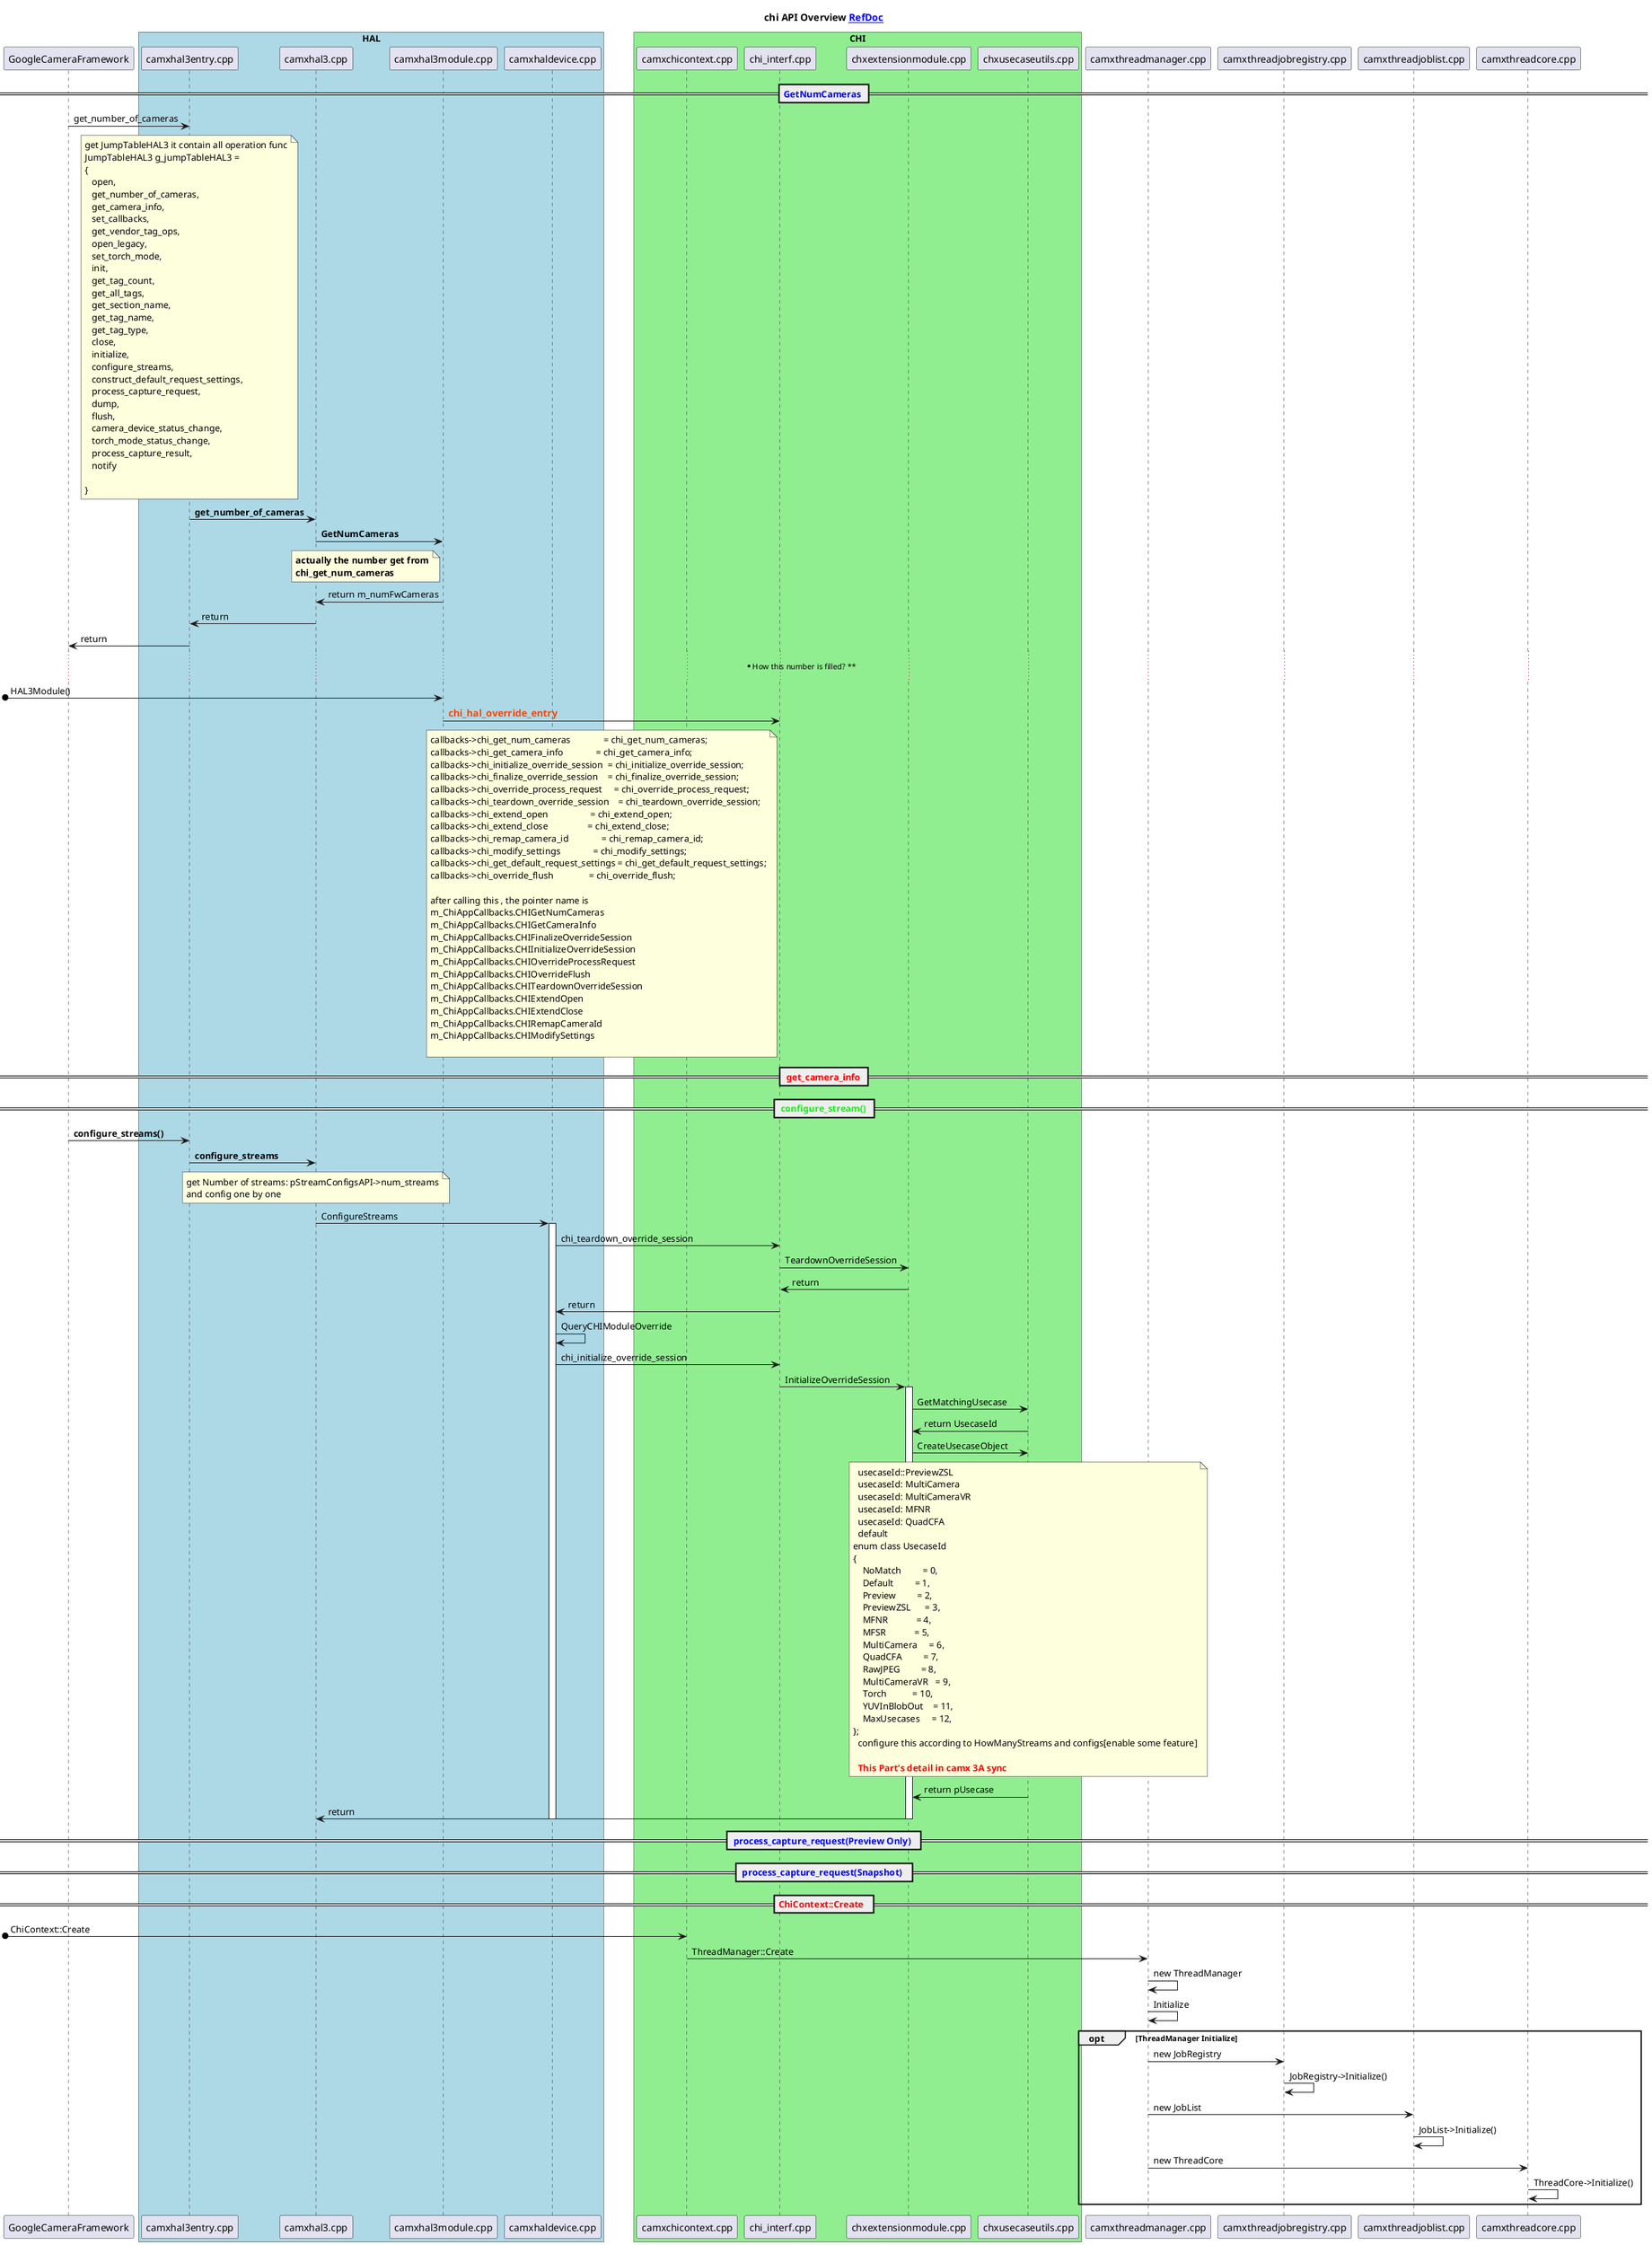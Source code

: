 @startuml


participant GoogleCameraFramework as cam_framework
box "HAL" #LightBlue
participant camxhal3entry.cpp as camx_hal3entry
participant camxhal3.cpp as camx_hal3
participant camxhal3module.cpp as camx_hal3module
participant camxhaldevice.cpp as camx_haldevice
end box

box "CHI" #LightGreen
participant camxchicontext.cpp as camxchi
participant chi_interf.cpp as chi_interf
participant chxextensionmodule.cpp as chxextensionmodule
participant chxusecaseutils.cpp as chxusecaseutils

end box

participant camxthreadmanager.cpp as camxthreadM
participant camxthreadjobregistry.cpp as camxthreadjobreg
participant camxthreadjoblist.cpp as camxthreadjoblist
participant camxthreadcore.cpp as camxthreadcore

title  chi API Overview [[https://confluence.qualcomm.com/confluence/display/CamNext/Documents RefDoc]]

== <color #0000ff>GetNumCameras </color>==
cam_framework->camx_hal3entry: get_number_of_cameras
note over camx_hal3entry
  get JumpTableHAL3 it contain all operation func
  JumpTableHAL3 g_jumpTableHAL3 = 
  {
     open,
     get_number_of_cameras,
     get_camera_info,
     set_callbacks,
     get_vendor_tag_ops,
     open_legacy,
     set_torch_mode,
     init,
     get_tag_count,
     get_all_tags,
     get_section_name,
     get_tag_name,
     get_tag_type,
     close,
     initialize,
     configure_streams,
     construct_default_request_settings,
     process_capture_request,
     dump,
     flush,
     camera_device_status_change,
     torch_mode_status_change,
     process_capture_result,
     notify

  }
end note
camx_hal3entry->camx_hal3: **get_number_of_cameras**
camx_hal3->camx_hal3module: **GetNumCameras**
note left camx_hal3module
  **actually the number get from**
  **chi_get_num_cameras**
end note
camx_hal3module->camx_hal3: return m_numFwCameras
camx_hal3->camx_hal3entry: return
camx_hal3entry->cam_framework: return

...** How this number is filled? **...
[o->camx_hal3module: HAL3Module()
camx_hal3module->chi_interf: <color:OrangeRed><b><size:14>chi_hal_override_entry</size></b></color>
note left chi_interf
  callbacks->chi_get_num_cameras              = chi_get_num_cameras;
  callbacks->chi_get_camera_info              = chi_get_camera_info;
  callbacks->chi_initialize_override_session  = chi_initialize_override_session;
  callbacks->chi_finalize_override_session    = chi_finalize_override_session;
  callbacks->chi_override_process_request     = chi_override_process_request;
  callbacks->chi_teardown_override_session    = chi_teardown_override_session;
  callbacks->chi_extend_open                  = chi_extend_open;
  callbacks->chi_extend_close                 = chi_extend_close;
  callbacks->chi_remap_camera_id              = chi_remap_camera_id;
  callbacks->chi_modify_settings              = chi_modify_settings;
  callbacks->chi_get_default_request_settings = chi_get_default_request_settings;
  callbacks->chi_override_flush               = chi_override_flush;
  
  after calling this , the pointer name is
  m_ChiAppCallbacks.CHIGetNumCameras
  m_ChiAppCallbacks.CHIGetCameraInfo
  m_ChiAppCallbacks.CHIFinalizeOverrideSession
  m_ChiAppCallbacks.CHIInitializeOverrideSession
  m_ChiAppCallbacks.CHIOverrideProcessRequest
  m_ChiAppCallbacks.CHIOverrideFlush
  m_ChiAppCallbacks.CHITeardownOverrideSession
  m_ChiAppCallbacks.CHIExtendOpen
  m_ChiAppCallbacks.CHIExtendClose
  m_ChiAppCallbacks.CHIRemapCameraId
  m_ChiAppCallbacks.CHIModifySettings

end note



==<color #ff0000> get_camera_info </color>==

==<color #00ff00> configure_stream() </color>==
cam_framework->camx_hal3entry: **configure_streams()**
camx_hal3entry->camx_hal3: **configure_streams**
note over camx_hal3
  get Number of streams: pStreamConfigsAPI->num_streams
  and config one by one
end note
camx_hal3->camx_haldevice: ConfigureStreams
activate camx_haldevice

camx_haldevice->chi_interf: chi_teardown_override_session
chi_interf->chxextensionmodule: TeardownOverrideSession
chxextensionmodule->chi_interf: return
chi_interf->camx_haldevice: return
camx_haldevice->camx_haldevice: QueryCHIModuleOverride
camx_haldevice->chi_interf: chi_initialize_override_session
chi_interf->chxextensionmodule: InitializeOverrideSession
activate chxextensionmodule

chxextensionmodule->chxusecaseutils: GetMatchingUsecase
chxusecaseutils->chxextensionmodule: return UsecaseId
chxextensionmodule->chxusecaseutils: CreateUsecaseObject
note over chxusecaseutils
  usecaseId::PreviewZSL
  usecaseId: MultiCamera
  usecaseId: MultiCameraVR
  usecaseId: MFNR
  usecaseId: QuadCFA
  default
enum class UsecaseId
{
    NoMatch         = 0,
    Default         = 1,
    Preview         = 2,
    PreviewZSL      = 3,
    MFNR            = 4,
    MFSR            = 5,
    MultiCamera     = 6,
    QuadCFA         = 7,
    RawJPEG         = 8,
    MultiCameraVR   = 9,
    Torch           = 10,
    YUVInBlobOut    = 11,
    MaxUsecases     = 12,
};
  configure this according to HowManyStreams and configs[enable some feature]
  
  <color:red><b>This Part's detail in camx 3A sync</b></color>
end note
chxusecaseutils->chxextensionmodule: return pUsecase
chxextensionmodule->camx_hal3: return
deactivate chxextensionmodule
deactivate camx_haldevice
== <color #0000ff> process_capture_request(Preview Only) </color> ==

== <color #0000ff> process_capture_request(Snapshot) </color> ==


== <color:red><b>ChiContext::Create </b></color> ==
[o->camxchi: ChiContext::Create
camxchi->camxthreadM:ThreadManager::Create

camxthreadM->camxthreadM: new ThreadManager

camxthreadM->camxthreadM: Initialize
opt ThreadManager Initialize


camxthreadM->camxthreadjobreg: new JobRegistry

camxthreadjobreg->camxthreadjobreg: JobRegistry->Initialize()



camxthreadM->camxthreadjoblist:new JobList
camxthreadjoblist->camxthreadjoblist:JobList->Initialize()


camxthreadM->camxthreadcore:new ThreadCore
camxthreadcore->camxthreadcore:ThreadCore->Initialize()

end


@end
